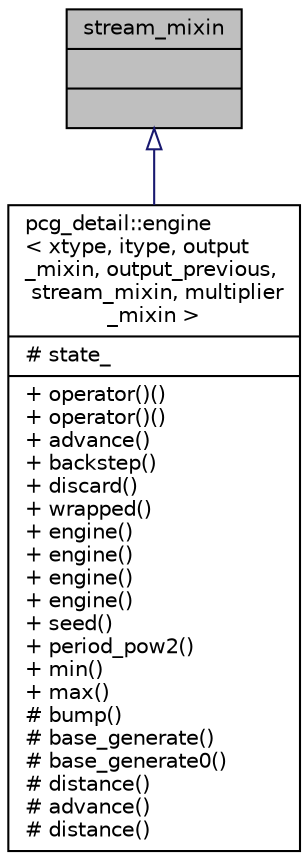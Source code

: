 digraph "stream_mixin"
{
 // INTERACTIVE_SVG=YES
  bgcolor="transparent";
  edge [fontname="Helvetica",fontsize="10",labelfontname="Helvetica",labelfontsize="10"];
  node [fontname="Helvetica",fontsize="10",shape=record];
  Node1 [label="{stream_mixin\n||}",height=0.2,width=0.4,color="black", fillcolor="grey75", style="filled" fontcolor="black"];
  Node1 -> Node2 [dir="back",color="midnightblue",fontsize="10",style="solid",arrowtail="onormal",fontname="Helvetica"];
  Node2 [label="{pcg_detail::engine\l\< xtype, itype, output\l_mixin, output_previous,\l stream_mixin, multiplier\l_mixin \>\n|# state_\l|+ operator()()\l+ operator()()\l+ advance()\l+ backstep()\l+ discard()\l+ wrapped()\l+ engine()\l+ engine()\l+ engine()\l+ engine()\l+ seed()\l+ period_pow2()\l+ min()\l+ max()\l# bump()\l# base_generate()\l# base_generate0()\l# distance()\l# advance()\l# distance()\l}",height=0.2,width=0.4,color="black",URL="$d7/de3/classpcg__detail_1_1engine.html"];
}
